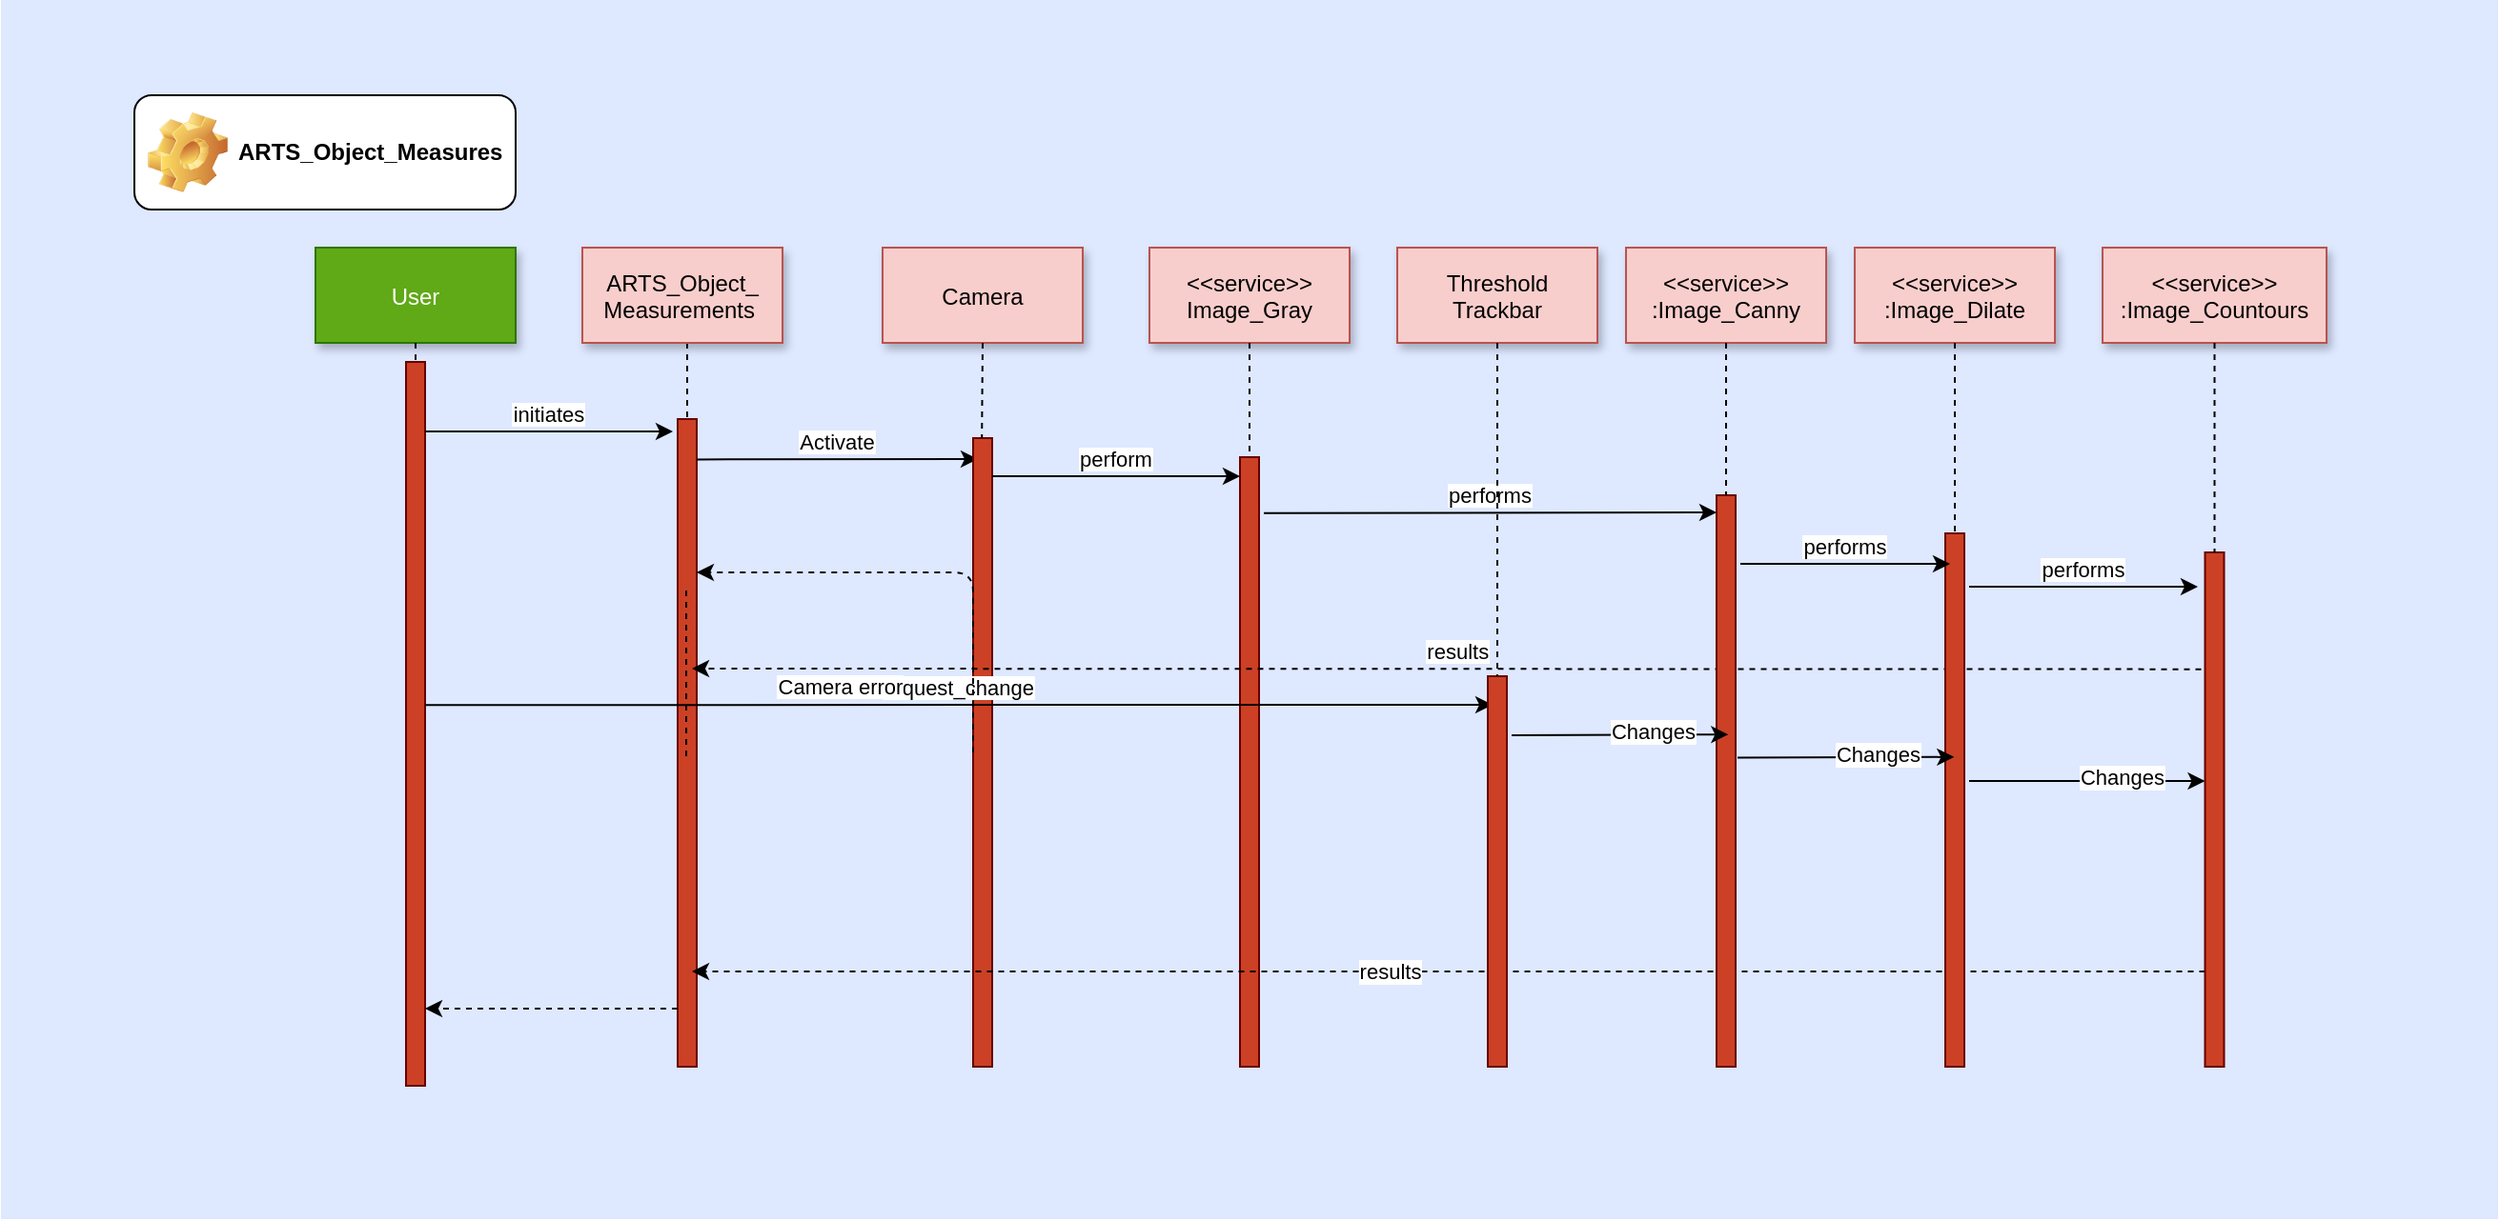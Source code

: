 <mxfile version="14.2.9" type="github">
  <diagram name="Page-1" id="9361dd3d-8414-5efd-6122-117bd74ce7a7">
    <mxGraphModel dx="1500" dy="838" grid="1" gridSize="10" guides="1" tooltips="1" connect="1" arrows="1" fold="1" page="0" pageScale="1.5" pageWidth="826" pageHeight="1169" background="#ffffff" math="0" shadow="0">
      <root>
        <mxCell id="0" />
        <mxCell id="1" parent="0" />
        <mxCell id="69" value="" style="fillColor=#DEE8FF;strokeColor=none" parent="1" vertex="1">
          <mxGeometry x="-12.5" y="-40" width="1310" height="640" as="geometry" />
        </mxCell>
        <mxCell id="2" value="" style="fillColor=#CC4125;strokeColor=#660000" parent="1" vertex="1">
          <mxGeometry x="200" y="150" width="10" height="380" as="geometry" />
        </mxCell>
        <mxCell id="4" value="User" style="shadow=1;fillColor=#60a917;strokeColor=#2D7600;fontColor=#ffffff;" parent="1" vertex="1">
          <mxGeometry x="152.5" y="90" width="105" height="50" as="geometry" />
        </mxCell>
        <mxCell id="6" value="" style="fillColor=#CC4125;strokeColor=#660000" parent="1" vertex="1">
          <mxGeometry x="342.5" y="180" width="10" height="340" as="geometry" />
        </mxCell>
        <mxCell id="8" value="" style="edgeStyle=none;endArrow=none;dashed=1" parent="1" target="6" edge="1">
          <mxGeometry x="272.335" y="165" width="100" height="100" as="geometry">
            <mxPoint x="347.5" y="110.0" as="sourcePoint" />
            <mxPoint x="347.576" y="165" as="targetPoint" />
          </mxGeometry>
        </mxCell>
        <mxCell id="9" value="initiates" style="edgeStyle=none;verticalLabelPosition=top;verticalAlign=bottom" parent="1" edge="1">
          <mxGeometry x="220" y="99" width="100" height="100" as="geometry">
            <mxPoint x="210" y="186.5" as="sourcePoint" />
            <mxPoint x="340" y="186.5" as="targetPoint" />
          </mxGeometry>
        </mxCell>
        <mxCell id="13" value="Activate" style="edgeStyle=none;verticalLabelPosition=top;verticalAlign=bottom;" parent="1" edge="1">
          <mxGeometry x="385.455" y="113.916" width="100" height="100" as="geometry">
            <mxPoint x="352.5" y="201.206" as="sourcePoint" />
            <mxPoint x="500" y="201" as="targetPoint" />
          </mxGeometry>
        </mxCell>
        <mxCell id="15" value="Camera" style="shadow=1;fillColor=#f8cecc;strokeColor=#b85450;" parent="1" vertex="1">
          <mxGeometry x="450.004" y="90.0" width="105" height="50" as="geometry" />
        </mxCell>
        <mxCell id="17" value="" style="fillColor=#CC4125;strokeColor=#660000" parent="1" vertex="1">
          <mxGeometry x="497.5" y="190" width="10" height="330" as="geometry" />
        </mxCell>
        <mxCell id="21" value="" style="fillColor=#CC4125;strokeColor=#660000" parent="1" vertex="1">
          <mxGeometry x="637.5" y="200" width="10" height="320" as="geometry" />
        </mxCell>
        <mxCell id="22" value="&lt;&lt;service&gt;&gt;&#xa;Image_Gray" style="shadow=1;fillColor=#f8cecc;strokeColor=#b85450;" parent="1" vertex="1">
          <mxGeometry x="590" y="90" width="105" height="50" as="geometry" />
        </mxCell>
        <mxCell id="23" value="" style="edgeStyle=none;endArrow=none;dashed=1" parent="1" source="22" target="21" edge="1">
          <mxGeometry x="614.488" y="175.0" width="100" height="100" as="geometry">
            <mxPoint x="674.653" y="110" as="sourcePoint" />
            <mxPoint x="674.653" y="260" as="targetPoint" />
          </mxGeometry>
        </mxCell>
        <mxCell id="24" value="&lt;&lt;service&gt;&gt;&#xa;:Image_Canny" style="shadow=1;fillColor=#f8cecc;strokeColor=#b85450;" parent="1" vertex="1">
          <mxGeometry x="840" y="90" width="105" height="50" as="geometry" />
        </mxCell>
        <mxCell id="27" value="perform" style="edgeStyle=elbowEdgeStyle;elbow=vertical;verticalLabelPosition=top;verticalAlign=bottom" parent="1" source="17" target="21" edge="1">
          <mxGeometry x="540" y="270" width="100" height="100" as="geometry">
            <mxPoint x="540" y="370" as="sourcePoint" />
            <mxPoint x="640" y="270" as="targetPoint" />
            <Array as="points">
              <mxPoint x="600" y="210" />
              <mxPoint x="590" y="270" />
            </Array>
          </mxGeometry>
        </mxCell>
        <mxCell id="33" value="" style="edgeStyle=elbowEdgeStyle;elbow=horizontal;endArrow=none;dashed=1" parent="1" source="4" target="2" edge="1">
          <mxGeometry x="230.0" y="310" width="100" height="100" as="geometry">
            <mxPoint x="230.0" y="410" as="sourcePoint" />
            <mxPoint x="330" y="310" as="targetPoint" />
          </mxGeometry>
        </mxCell>
        <mxCell id="34" value="performs" style="edgeStyle=elbowEdgeStyle;elbow=vertical;verticalLabelPosition=top;verticalAlign=bottom" parent="1" edge="1">
          <mxGeometry x="520" y="200.026" width="100" height="100" as="geometry">
            <mxPoint x="650" y="229.42" as="sourcePoint" />
            <mxPoint x="887.5" y="229" as="targetPoint" />
            <Array as="points" />
          </mxGeometry>
        </mxCell>
        <mxCell id="44" value="" style="edgeStyle=none;dashed=1;endArrow=none;" parent="1" edge="1">
          <mxGeometry x="192" y="300" width="100" height="100" as="geometry">
            <mxPoint x="347" y="270" as="sourcePoint" />
            <mxPoint x="347" y="360" as="targetPoint" />
          </mxGeometry>
        </mxCell>
        <mxCell id="53" value="request_change" style="edgeStyle=elbowEdgeStyle;elbow=vertical;verticalLabelPosition=top;verticalAlign=bottom" parent="1" edge="1">
          <mxGeometry x="387.5" y="289.356" width="100" height="100" as="geometry">
            <mxPoint x="210" y="330.119" as="sourcePoint" />
            <mxPoint x="770" y="330.12" as="targetPoint" />
            <Array as="points" />
          </mxGeometry>
        </mxCell>
        <mxCell id="54" value="" style="edgeStyle=elbowEdgeStyle;elbow=vertical;dashed=1;verticalLabelPosition=bottom;verticalAlign=top;entryX=0.75;entryY=0.853;entryDx=0;entryDy=0;entryPerimeter=0;" parent="1" target="6" edge="1">
          <mxGeometry x="673.75" y="477.338" width="100" height="100" as="geometry">
            <mxPoint x="1143.75" y="469.996" as="sourcePoint" />
            <mxPoint x="380" y="467" as="targetPoint" />
            <Array as="points" />
          </mxGeometry>
        </mxCell>
        <mxCell id="tE6BO9GWFNX0W8BT2dj9-134" value="results" style="edgeLabel;html=1;align=center;verticalAlign=middle;resizable=0;points=[];" parent="54" vertex="1" connectable="0">
          <mxGeometry relative="1" as="geometry">
            <mxPoint x="-31" as="offset" />
          </mxGeometry>
        </mxCell>
        <mxCell id="67" value="" style="edgeStyle=elbowEdgeStyle;elbow=vertical;dashed=1;verticalLabelPosition=bottom;verticalAlign=top" parent="1" edge="1">
          <mxGeometry x="507.5" y="604.342" width="100" height="100" as="geometry">
            <mxPoint x="342.5" y="489.5" as="sourcePoint" />
            <mxPoint x="210" y="489.5" as="targetPoint" />
            <Array as="points" />
          </mxGeometry>
        </mxCell>
        <mxCell id="68" value="results" style="edgeStyle=elbowEdgeStyle;elbow=vertical;dashed=1;verticalLabelPosition=bottom;verticalAlign=bottom" parent="1" edge="1">
          <mxGeometry x="556.25" y="260.408" width="100" height="100" as="geometry">
            <mxPoint x="1153.75" y="311.33" as="sourcePoint" />
            <mxPoint x="350" y="311" as="targetPoint" />
            <Array as="points" />
          </mxGeometry>
        </mxCell>
        <mxCell id="tE6BO9GWFNX0W8BT2dj9-89" value="ARTS_Object_Measures" style="label;whiteSpace=wrap;html=1;image=img/clipart/Gear_128x128.png" parent="1" vertex="1">
          <mxGeometry x="57.5" y="10" width="200" height="60" as="geometry" />
        </mxCell>
        <mxCell id="tE6BO9GWFNX0W8BT2dj9-91" value="ARTS_Object_&#xa;Measurements " style="shadow=1;fillColor=#f8cecc;strokeColor=#b85450;" parent="1" vertex="1">
          <mxGeometry x="292.504" y="90.0" width="105" height="50" as="geometry" />
        </mxCell>
        <mxCell id="tE6BO9GWFNX0W8BT2dj9-93" value="&lt;&lt;service&gt;&gt;&#xa;:Image_Dilate" style="shadow=1;fillColor=#f8cecc;strokeColor=#b85450;" parent="1" vertex="1">
          <mxGeometry x="960" y="90" width="105" height="50" as="geometry" />
        </mxCell>
        <mxCell id="tE6BO9GWFNX0W8BT2dj9-94" value="&lt;&lt;service&gt;&gt;&#xa;:Image_Countours" style="shadow=1;fillColor=#f8cecc;strokeColor=#b85450;" parent="1" vertex="1">
          <mxGeometry x="1090" y="90" width="117.5" height="50" as="geometry" />
        </mxCell>
        <mxCell id="48" value="" style="fillColor=#CC4125;strokeColor=#660000" parent="1" vertex="1">
          <mxGeometry x="887.5" y="220" width="10" height="300" as="geometry" />
        </mxCell>
        <mxCell id="tE6BO9GWFNX0W8BT2dj9-99" value="" style="edgeStyle=none;endArrow=none;dashed=1" parent="1" source="24" target="48" edge="1">
          <mxGeometry x="727.335" y="165" width="100" height="100" as="geometry">
            <mxPoint x="802.5" y="140" as="sourcePoint" />
            <mxPoint x="802.5" y="289.394" as="targetPoint" />
          </mxGeometry>
        </mxCell>
        <mxCell id="tE6BO9GWFNX0W8BT2dj9-100" value="" style="fillColor=#CC4125;strokeColor=#660000" parent="1" vertex="1">
          <mxGeometry x="1007.5" y="240" width="10" height="280" as="geometry" />
        </mxCell>
        <mxCell id="tE6BO9GWFNX0W8BT2dj9-102" value="" style="edgeStyle=none;endArrow=none;dashed=1;exitX=0.5;exitY=1;exitDx=0;exitDy=0;entryX=0.5;entryY=0;entryDx=0;entryDy=0;" parent="1" source="tE6BO9GWFNX0W8BT2dj9-93" target="tE6BO9GWFNX0W8BT2dj9-100" edge="1">
          <mxGeometry x="737.335" y="175" width="100" height="100" as="geometry">
            <mxPoint x="812.308" y="150" as="sourcePoint" />
            <mxPoint x="812.187" y="218.557" as="targetPoint" />
            <Array as="points" />
          </mxGeometry>
        </mxCell>
        <mxCell id="tE6BO9GWFNX0W8BT2dj9-105" value="performs" style="edgeStyle=elbowEdgeStyle;elbow=vertical;verticalLabelPosition=top;verticalAlign=bottom" parent="1" edge="1">
          <mxGeometry x="732.5" y="226.936" width="100" height="100" as="geometry">
            <mxPoint x="900" y="256" as="sourcePoint" />
            <mxPoint x="1010.0" y="256.439" as="targetPoint" />
            <Array as="points" />
          </mxGeometry>
        </mxCell>
        <mxCell id="tE6BO9GWFNX0W8BT2dj9-106" value="performs" style="edgeStyle=elbowEdgeStyle;elbow=vertical;verticalLabelPosition=top;verticalAlign=bottom" parent="1" edge="1">
          <mxGeometry x="857.5" y="238.376" width="100" height="100" as="geometry">
            <mxPoint x="1020" y="268" as="sourcePoint" />
            <mxPoint x="1140" y="268" as="targetPoint" />
            <Array as="points" />
          </mxGeometry>
        </mxCell>
        <mxCell id="tE6BO9GWFNX0W8BT2dj9-107" value="" style="fillColor=#CC4125;strokeColor=#660000" parent="1" vertex="1">
          <mxGeometry x="1143.75" y="250" width="10" height="270" as="geometry" />
        </mxCell>
        <mxCell id="tE6BO9GWFNX0W8BT2dj9-108" value="" style="edgeStyle=none;endArrow=none;dashed=1;exitX=0.5;exitY=1;exitDx=0;exitDy=0;" parent="1" source="15" edge="1">
          <mxGeometry x="474.078" y="185.0" width="100" height="100" as="geometry">
            <mxPoint x="502.09" y="150" as="sourcePoint" />
            <mxPoint x="502.09" y="190.004" as="targetPoint" />
          </mxGeometry>
        </mxCell>
        <mxCell id="tE6BO9GWFNX0W8BT2dj9-111" value="Camera error" style="edgeStyle=elbowEdgeStyle;elbow=vertical;dashed=1;verticalLabelPosition=bottom;verticalAlign=top;entryX=1.083;entryY=0.869;entryDx=0;entryDy=0;entryPerimeter=0;exitX=0;exitY=0.5;exitDx=0;exitDy=0;" parent="1" source="17" edge="1">
          <mxGeometry x="-0.83" y="10.48" width="100" height="100" as="geometry">
            <mxPoint x="482.5" y="260" as="sourcePoint" />
            <mxPoint x="352.5" y="260" as="targetPoint" />
            <Array as="points">
              <mxPoint x="459.17" y="260.48" />
            </Array>
            <mxPoint x="3" as="offset" />
          </mxGeometry>
        </mxCell>
        <mxCell id="tE6BO9GWFNX0W8BT2dj9-115" value="Threshold &#xa;Trackbar" style="shadow=1;fillColor=#f8cecc;strokeColor=#b85450;" parent="1" vertex="1">
          <mxGeometry x="720" y="90" width="105" height="50" as="geometry" />
        </mxCell>
        <mxCell id="tE6BO9GWFNX0W8BT2dj9-119" value="" style="edgeStyle=none;endArrow=none;dashed=1;exitX=0.5;exitY=1;exitDx=0;exitDy=0;entryX=0.5;entryY=0;entryDx=0;entryDy=0;" parent="1" source="tE6BO9GWFNX0W8BT2dj9-94" target="tE6BO9GWFNX0W8BT2dj9-107" edge="1">
          <mxGeometry x="747.335" y="185" width="100" height="100" as="geometry">
            <mxPoint x="1022.5" y="150" as="sourcePoint" />
            <mxPoint x="1022.5" y="249.997" as="targetPoint" />
            <Array as="points" />
          </mxGeometry>
        </mxCell>
        <mxCell id="tE6BO9GWFNX0W8BT2dj9-120" value="" style="edgeStyle=none;dashed=1;endArrow=none;exitX=0.5;exitY=1;exitDx=0;exitDy=0;" parent="1" source="tE6BO9GWFNX0W8BT2dj9-122" edge="1">
          <mxGeometry x="202" y="310" width="100" height="100" as="geometry">
            <mxPoint x="357" y="280" as="sourcePoint" />
            <mxPoint x="773" y="390" as="targetPoint" />
          </mxGeometry>
        </mxCell>
        <mxCell id="tE6BO9GWFNX0W8BT2dj9-122" value="" style="fillColor=#CC4125;strokeColor=#660000" parent="1" vertex="1">
          <mxGeometry x="767.5" y="315" width="10" height="205" as="geometry" />
        </mxCell>
        <mxCell id="tE6BO9GWFNX0W8BT2dj9-123" value="" style="edgeStyle=none;dashed=1;endArrow=none;exitX=0.5;exitY=1;exitDx=0;exitDy=0;" parent="1" source="tE6BO9GWFNX0W8BT2dj9-115" target="tE6BO9GWFNX0W8BT2dj9-122" edge="1">
          <mxGeometry x="202" y="310" width="100" height="100" as="geometry">
            <mxPoint x="772.5" y="140" as="sourcePoint" />
            <mxPoint x="773" y="390" as="targetPoint" />
          </mxGeometry>
        </mxCell>
        <mxCell id="tE6BO9GWFNX0W8BT2dj9-127" value="" style="endArrow=classic;html=1;entryX=0.631;entryY=0.462;entryDx=0;entryDy=0;entryPerimeter=0;" parent="1" edge="1">
          <mxGeometry width="50" height="50" relative="1" as="geometry">
            <mxPoint x="780" y="346" as="sourcePoint" />
            <mxPoint x="893.67" y="345.6" as="targetPoint" />
          </mxGeometry>
        </mxCell>
        <mxCell id="tE6BO9GWFNX0W8BT2dj9-128" value="Changes" style="edgeLabel;html=1;align=center;verticalAlign=middle;resizable=0;points=[];" parent="tE6BO9GWFNX0W8BT2dj9-127" vertex="1" connectable="0">
          <mxGeometry x="0.289" y="2" relative="1" as="geometry">
            <mxPoint as="offset" />
          </mxGeometry>
        </mxCell>
        <mxCell id="tE6BO9GWFNX0W8BT2dj9-129" value="" style="endArrow=classic;html=1;entryX=0.631;entryY=0.462;entryDx=0;entryDy=0;entryPerimeter=0;" parent="1" edge="1">
          <mxGeometry width="50" height="50" relative="1" as="geometry">
            <mxPoint x="898.5" y="357.81" as="sourcePoint" />
            <mxPoint x="1012.17" y="357.41" as="targetPoint" />
          </mxGeometry>
        </mxCell>
        <mxCell id="tE6BO9GWFNX0W8BT2dj9-130" value="Changes" style="edgeLabel;html=1;align=center;verticalAlign=middle;resizable=0;points=[];" parent="tE6BO9GWFNX0W8BT2dj9-129" vertex="1" connectable="0">
          <mxGeometry x="0.289" y="2" relative="1" as="geometry">
            <mxPoint as="offset" />
          </mxGeometry>
        </mxCell>
        <mxCell id="tE6BO9GWFNX0W8BT2dj9-131" value="" style="endArrow=classic;html=1;entryX=0.631;entryY=0.462;entryDx=0;entryDy=0;entryPerimeter=0;" parent="1" edge="1">
          <mxGeometry width="50" height="50" relative="1" as="geometry">
            <mxPoint x="1020" y="370" as="sourcePoint" />
            <mxPoint x="1143.75" y="370.0" as="targetPoint" />
          </mxGeometry>
        </mxCell>
        <mxCell id="tE6BO9GWFNX0W8BT2dj9-132" value="Changes" style="edgeLabel;html=1;align=center;verticalAlign=middle;resizable=0;points=[];" parent="tE6BO9GWFNX0W8BT2dj9-131" vertex="1" connectable="0">
          <mxGeometry x="0.289" y="2" relative="1" as="geometry">
            <mxPoint as="offset" />
          </mxGeometry>
        </mxCell>
      </root>
    </mxGraphModel>
  </diagram>
</mxfile>
